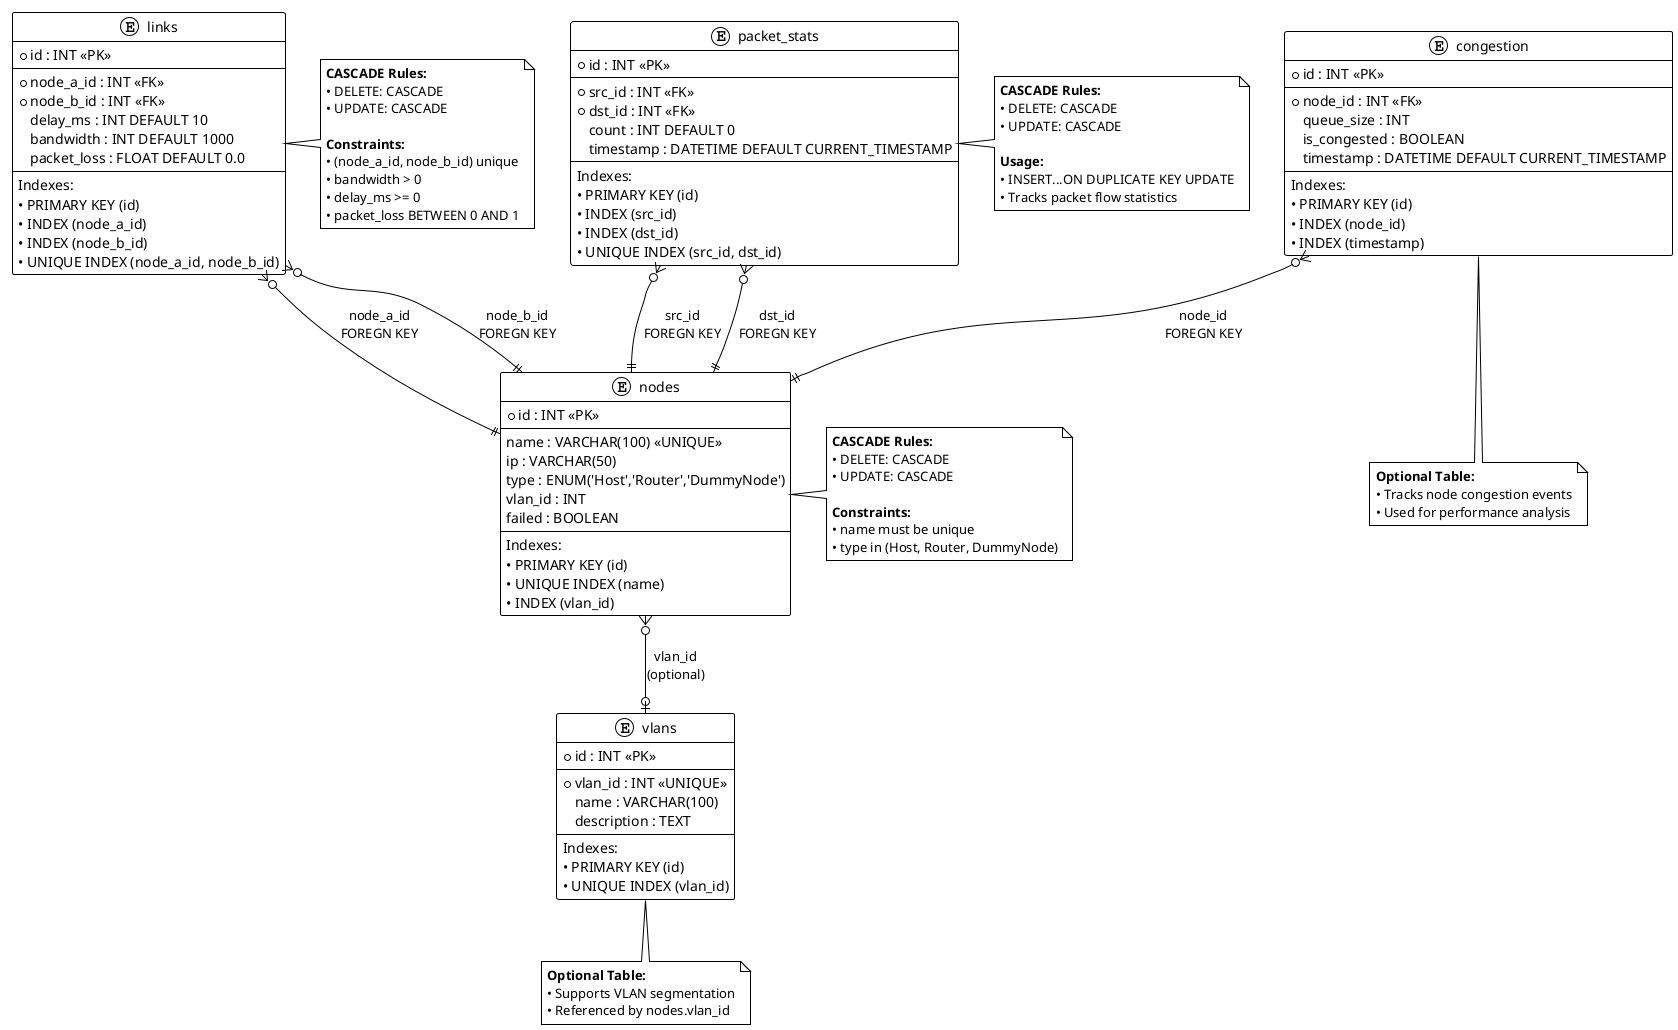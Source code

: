 @startuml database_schema
!theme plain

' Entity Relationship Diagram for NetSimCPP Database

entity "nodes" as nodes {
  * id : INT <<PK>>
  --
  name : VARCHAR(100) <<UNIQUE>>
  ip : VARCHAR(50)
  type : ENUM('Host','Router','DummyNode')
  vlan_id : INT
  failed : BOOLEAN
  --
  Indexes:
  • PRIMARY KEY (id)
  • UNIQUE INDEX (name)
  • INDEX (vlan_id)
}

entity "links" as links {
  * id : INT <<PK>>
  --
  * node_a_id : INT <<FK>>
  * node_b_id : INT <<FK>>
  delay_ms : INT DEFAULT 10
  bandwidth : INT DEFAULT 1000
  packet_loss : FLOAT DEFAULT 0.0
  --
  Indexes:
  • PRIMARY KEY (id)
  • INDEX (node_a_id)
  • INDEX (node_b_id)
  • UNIQUE INDEX (node_a_id, node_b_id)
}

entity "packet_stats" as stats {
  * id : INT <<PK>>
  --
  * src_id : INT <<FK>>
  * dst_id : INT <<FK>>
  count : INT DEFAULT 0
  timestamp : DATETIME DEFAULT CURRENT_TIMESTAMP
  --
  Indexes:
  • PRIMARY KEY (id)
  • INDEX (src_id)
  • INDEX (dst_id)
  • UNIQUE INDEX (src_id, dst_id)
}

entity "vlans" as vlans {
  * id : INT <<PK>>
  --
  * vlan_id : INT <<UNIQUE>>
  name : VARCHAR(100)
  description : TEXT
  --
  Indexes:
  • PRIMARY KEY (id)
  • UNIQUE INDEX (vlan_id)
}

entity "congestion" as congestion {
  * id : INT <<PK>>
  --
  * node_id : INT <<FK>>
  queue_size : INT
  is_congested : BOOLEAN
  timestamp : DATETIME DEFAULT CURRENT_TIMESTAMP
  --
  Indexes:
  • PRIMARY KEY (id)
  • INDEX (node_id)
  • INDEX (timestamp)
}

' Relationships
links }o--|| nodes : "node_a_id\nFOREGN KEY"
links }o--|| nodes : "node_b_id\nFOREGN KEY"
stats }o--|| nodes : "src_id\nFOREGN KEY"
stats }o--|| nodes : "dst_id\nFOREGN KEY"
congestion }o--|| nodes : "node_id\nFOREGN KEY"
nodes }o--o| vlans : "vlan_id\n(optional)"

note right of nodes
  **CASCADE Rules:**
  • DELETE: CASCADE
  • UPDATE: CASCADE
  
  **Constraints:**
  • name must be unique
  • type in (Host, Router, DummyNode)
end note

note right of links
  **CASCADE Rules:**
  • DELETE: CASCADE
  • UPDATE: CASCADE
  
  **Constraints:**
  • (node_a_id, node_b_id) unique
  • bandwidth > 0
  • delay_ms >= 0
  • packet_loss BETWEEN 0 AND 1
end note

note right of stats
  **CASCADE Rules:**
  • DELETE: CASCADE
  • UPDATE: CASCADE
  
  **Usage:**
  • INSERT...ON DUPLICATE KEY UPDATE
  • Tracks packet flow statistics
end note

note bottom of vlans
  **Optional Table:**
  • Supports VLAN segmentation
  • Referenced by nodes.vlan_id
end note

note bottom of congestion
  **Optional Table:**
  • Tracks node congestion events
  • Used for performance analysis
end note

@enduml
